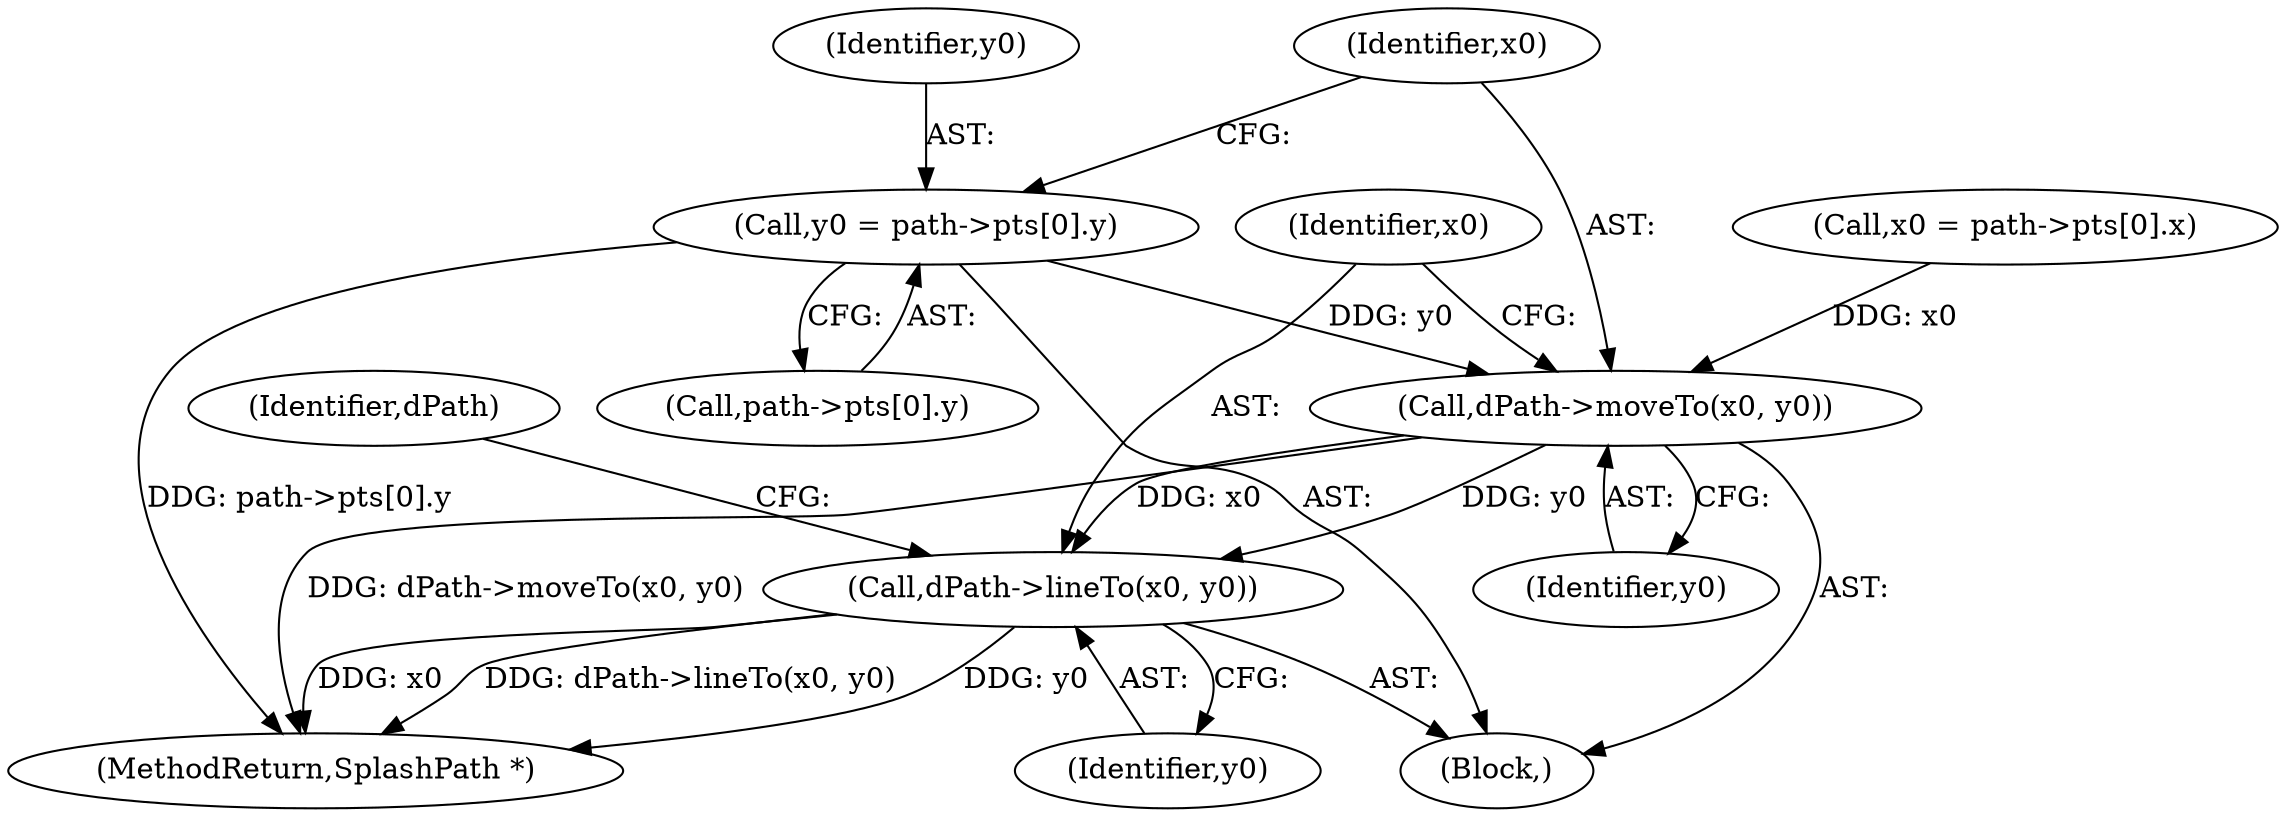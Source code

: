 digraph "0_poppler_8b6dc55e530b2f5ede6b9dfb64aafdd1d5836492@array" {
"1000505" [label="(Call,y0 = path->pts[0].y)"];
"1000514" [label="(Call,dPath->moveTo(x0, y0))"];
"1000517" [label="(Call,dPath->lineTo(x0, y0))"];
"1000516" [label="(Identifier,y0)"];
"1000521" [label="(Identifier,dPath)"];
"1000495" [label="(Block,)"];
"1000515" [label="(Identifier,x0)"];
"1000507" [label="(Call,path->pts[0].y)"];
"1000505" [label="(Call,y0 = path->pts[0].y)"];
"1000506" [label="(Identifier,y0)"];
"1000514" [label="(Call,dPath->moveTo(x0, y0))"];
"1000518" [label="(Identifier,x0)"];
"1000517" [label="(Call,dPath->lineTo(x0, y0))"];
"1000496" [label="(Call,x0 = path->pts[0].x)"];
"1000522" [label="(MethodReturn,SplashPath *)"];
"1000519" [label="(Identifier,y0)"];
"1000505" -> "1000495"  [label="AST: "];
"1000505" -> "1000507"  [label="CFG: "];
"1000506" -> "1000505"  [label="AST: "];
"1000507" -> "1000505"  [label="AST: "];
"1000515" -> "1000505"  [label="CFG: "];
"1000505" -> "1000522"  [label="DDG: path->pts[0].y"];
"1000505" -> "1000514"  [label="DDG: y0"];
"1000514" -> "1000495"  [label="AST: "];
"1000514" -> "1000516"  [label="CFG: "];
"1000515" -> "1000514"  [label="AST: "];
"1000516" -> "1000514"  [label="AST: "];
"1000518" -> "1000514"  [label="CFG: "];
"1000514" -> "1000522"  [label="DDG: dPath->moveTo(x0, y0)"];
"1000496" -> "1000514"  [label="DDG: x0"];
"1000514" -> "1000517"  [label="DDG: x0"];
"1000514" -> "1000517"  [label="DDG: y0"];
"1000517" -> "1000495"  [label="AST: "];
"1000517" -> "1000519"  [label="CFG: "];
"1000518" -> "1000517"  [label="AST: "];
"1000519" -> "1000517"  [label="AST: "];
"1000521" -> "1000517"  [label="CFG: "];
"1000517" -> "1000522"  [label="DDG: y0"];
"1000517" -> "1000522"  [label="DDG: x0"];
"1000517" -> "1000522"  [label="DDG: dPath->lineTo(x0, y0)"];
}
